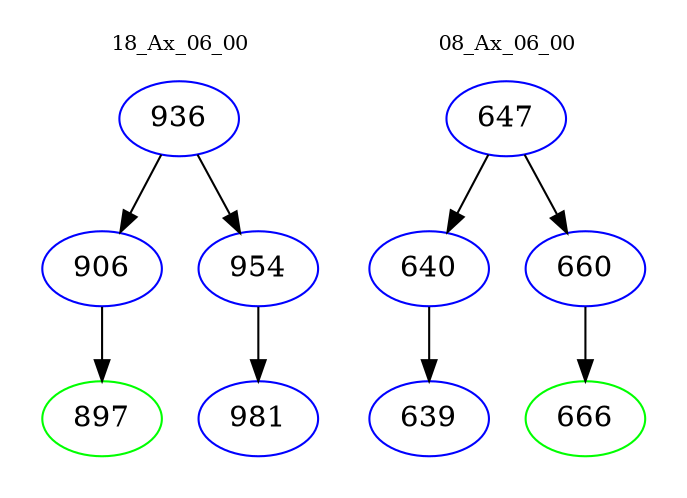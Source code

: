 digraph{
subgraph cluster_0 {
color = white
label = "18_Ax_06_00";
fontsize=10;
T0_936 [label="936", color="blue"]
T0_936 -> T0_906 [color="black"]
T0_906 [label="906", color="blue"]
T0_906 -> T0_897 [color="black"]
T0_897 [label="897", color="green"]
T0_936 -> T0_954 [color="black"]
T0_954 [label="954", color="blue"]
T0_954 -> T0_981 [color="black"]
T0_981 [label="981", color="blue"]
}
subgraph cluster_1 {
color = white
label = "08_Ax_06_00";
fontsize=10;
T1_647 [label="647", color="blue"]
T1_647 -> T1_640 [color="black"]
T1_640 [label="640", color="blue"]
T1_640 -> T1_639 [color="black"]
T1_639 [label="639", color="blue"]
T1_647 -> T1_660 [color="black"]
T1_660 [label="660", color="blue"]
T1_660 -> T1_666 [color="black"]
T1_666 [label="666", color="green"]
}
}
